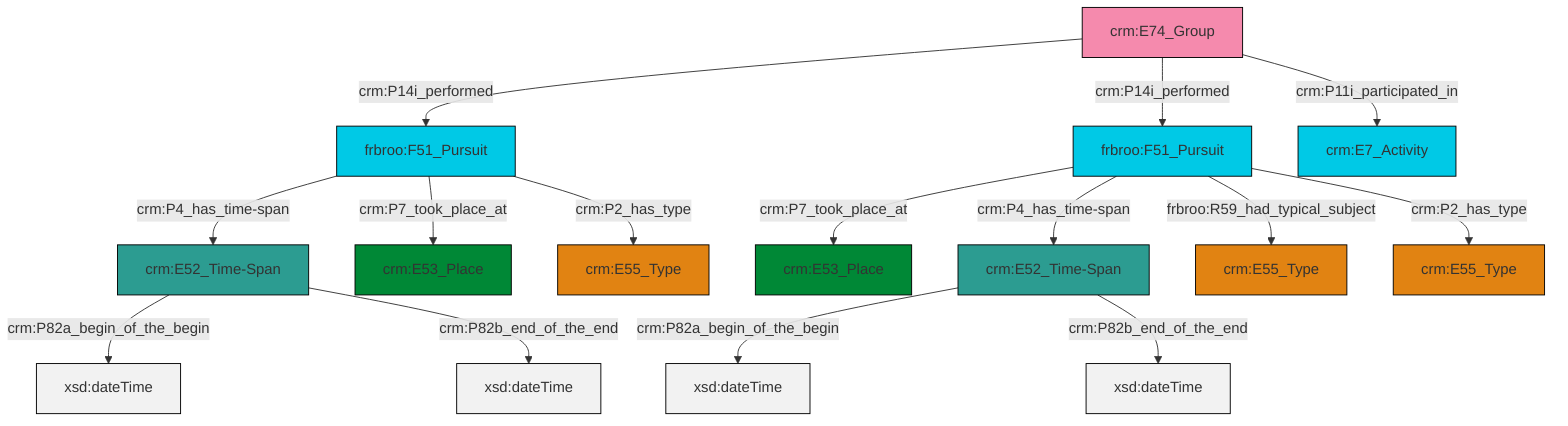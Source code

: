 graph TD
classDef Literal fill:#f2f2f2,stroke:#000000;
classDef CRM_Entity fill:#FFFFFF,stroke:#000000;
classDef Temporal_Entity fill:#00C9E6, stroke:#000000;
classDef Type fill:#E18312, stroke:#000000;
classDef Time-Span fill:#2C9C91, stroke:#000000;
classDef Appellation fill:#FFEB7F, stroke:#000000;
classDef Place fill:#008836, stroke:#000000;
classDef Persistent_Item fill:#B266B2, stroke:#000000;
classDef Conceptual_Object fill:#FFD700, stroke:#000000;
classDef Physical_Thing fill:#D2B48C, stroke:#000000;
classDef Actor fill:#f58aad, stroke:#000000;
classDef PC_Classes fill:#4ce600, stroke:#000000;
classDef Multi fill:#cccccc,stroke:#000000;

0["crm:E52_Time-Span"]:::Time-Span -->|crm:P82a_begin_of_the_begin| 1[xsd:dateTime]:::Literal
6["crm:E74_Group"]:::Actor -->|crm:P14i_performed| 7["frbroo:F51_Pursuit"]:::Temporal_Entity
7["frbroo:F51_Pursuit"]:::Temporal_Entity -->|crm:P4_has_time-span| 0["crm:E52_Time-Span"]:::Time-Span
7["frbroo:F51_Pursuit"]:::Temporal_Entity -->|crm:P7_took_place_at| 12["crm:E53_Place"]:::Place
6["crm:E74_Group"]:::Actor -->|crm:P14i_performed| 4["frbroo:F51_Pursuit"]:::Temporal_Entity
6["crm:E74_Group"]:::Actor -->|crm:P11i_participated_in| 2["crm:E7_Activity"]:::Temporal_Entity
0["crm:E52_Time-Span"]:::Time-Span -->|crm:P82b_end_of_the_end| 17[xsd:dateTime]:::Literal
18["crm:E52_Time-Span"]:::Time-Span -->|crm:P82a_begin_of_the_begin| 19[xsd:dateTime]:::Literal
4["frbroo:F51_Pursuit"]:::Temporal_Entity -->|crm:P7_took_place_at| 13["crm:E53_Place"]:::Place
18["crm:E52_Time-Span"]:::Time-Span -->|crm:P82b_end_of_the_end| 20[xsd:dateTime]:::Literal
4["frbroo:F51_Pursuit"]:::Temporal_Entity -->|crm:P4_has_time-span| 18["crm:E52_Time-Span"]:::Time-Span
7["frbroo:F51_Pursuit"]:::Temporal_Entity -->|crm:P2_has_type| 10["crm:E55_Type"]:::Type
4["frbroo:F51_Pursuit"]:::Temporal_Entity -->|frbroo:R59_had_typical_subject| 15["crm:E55_Type"]:::Type
4["frbroo:F51_Pursuit"]:::Temporal_Entity -->|crm:P2_has_type| 8["crm:E55_Type"]:::Type